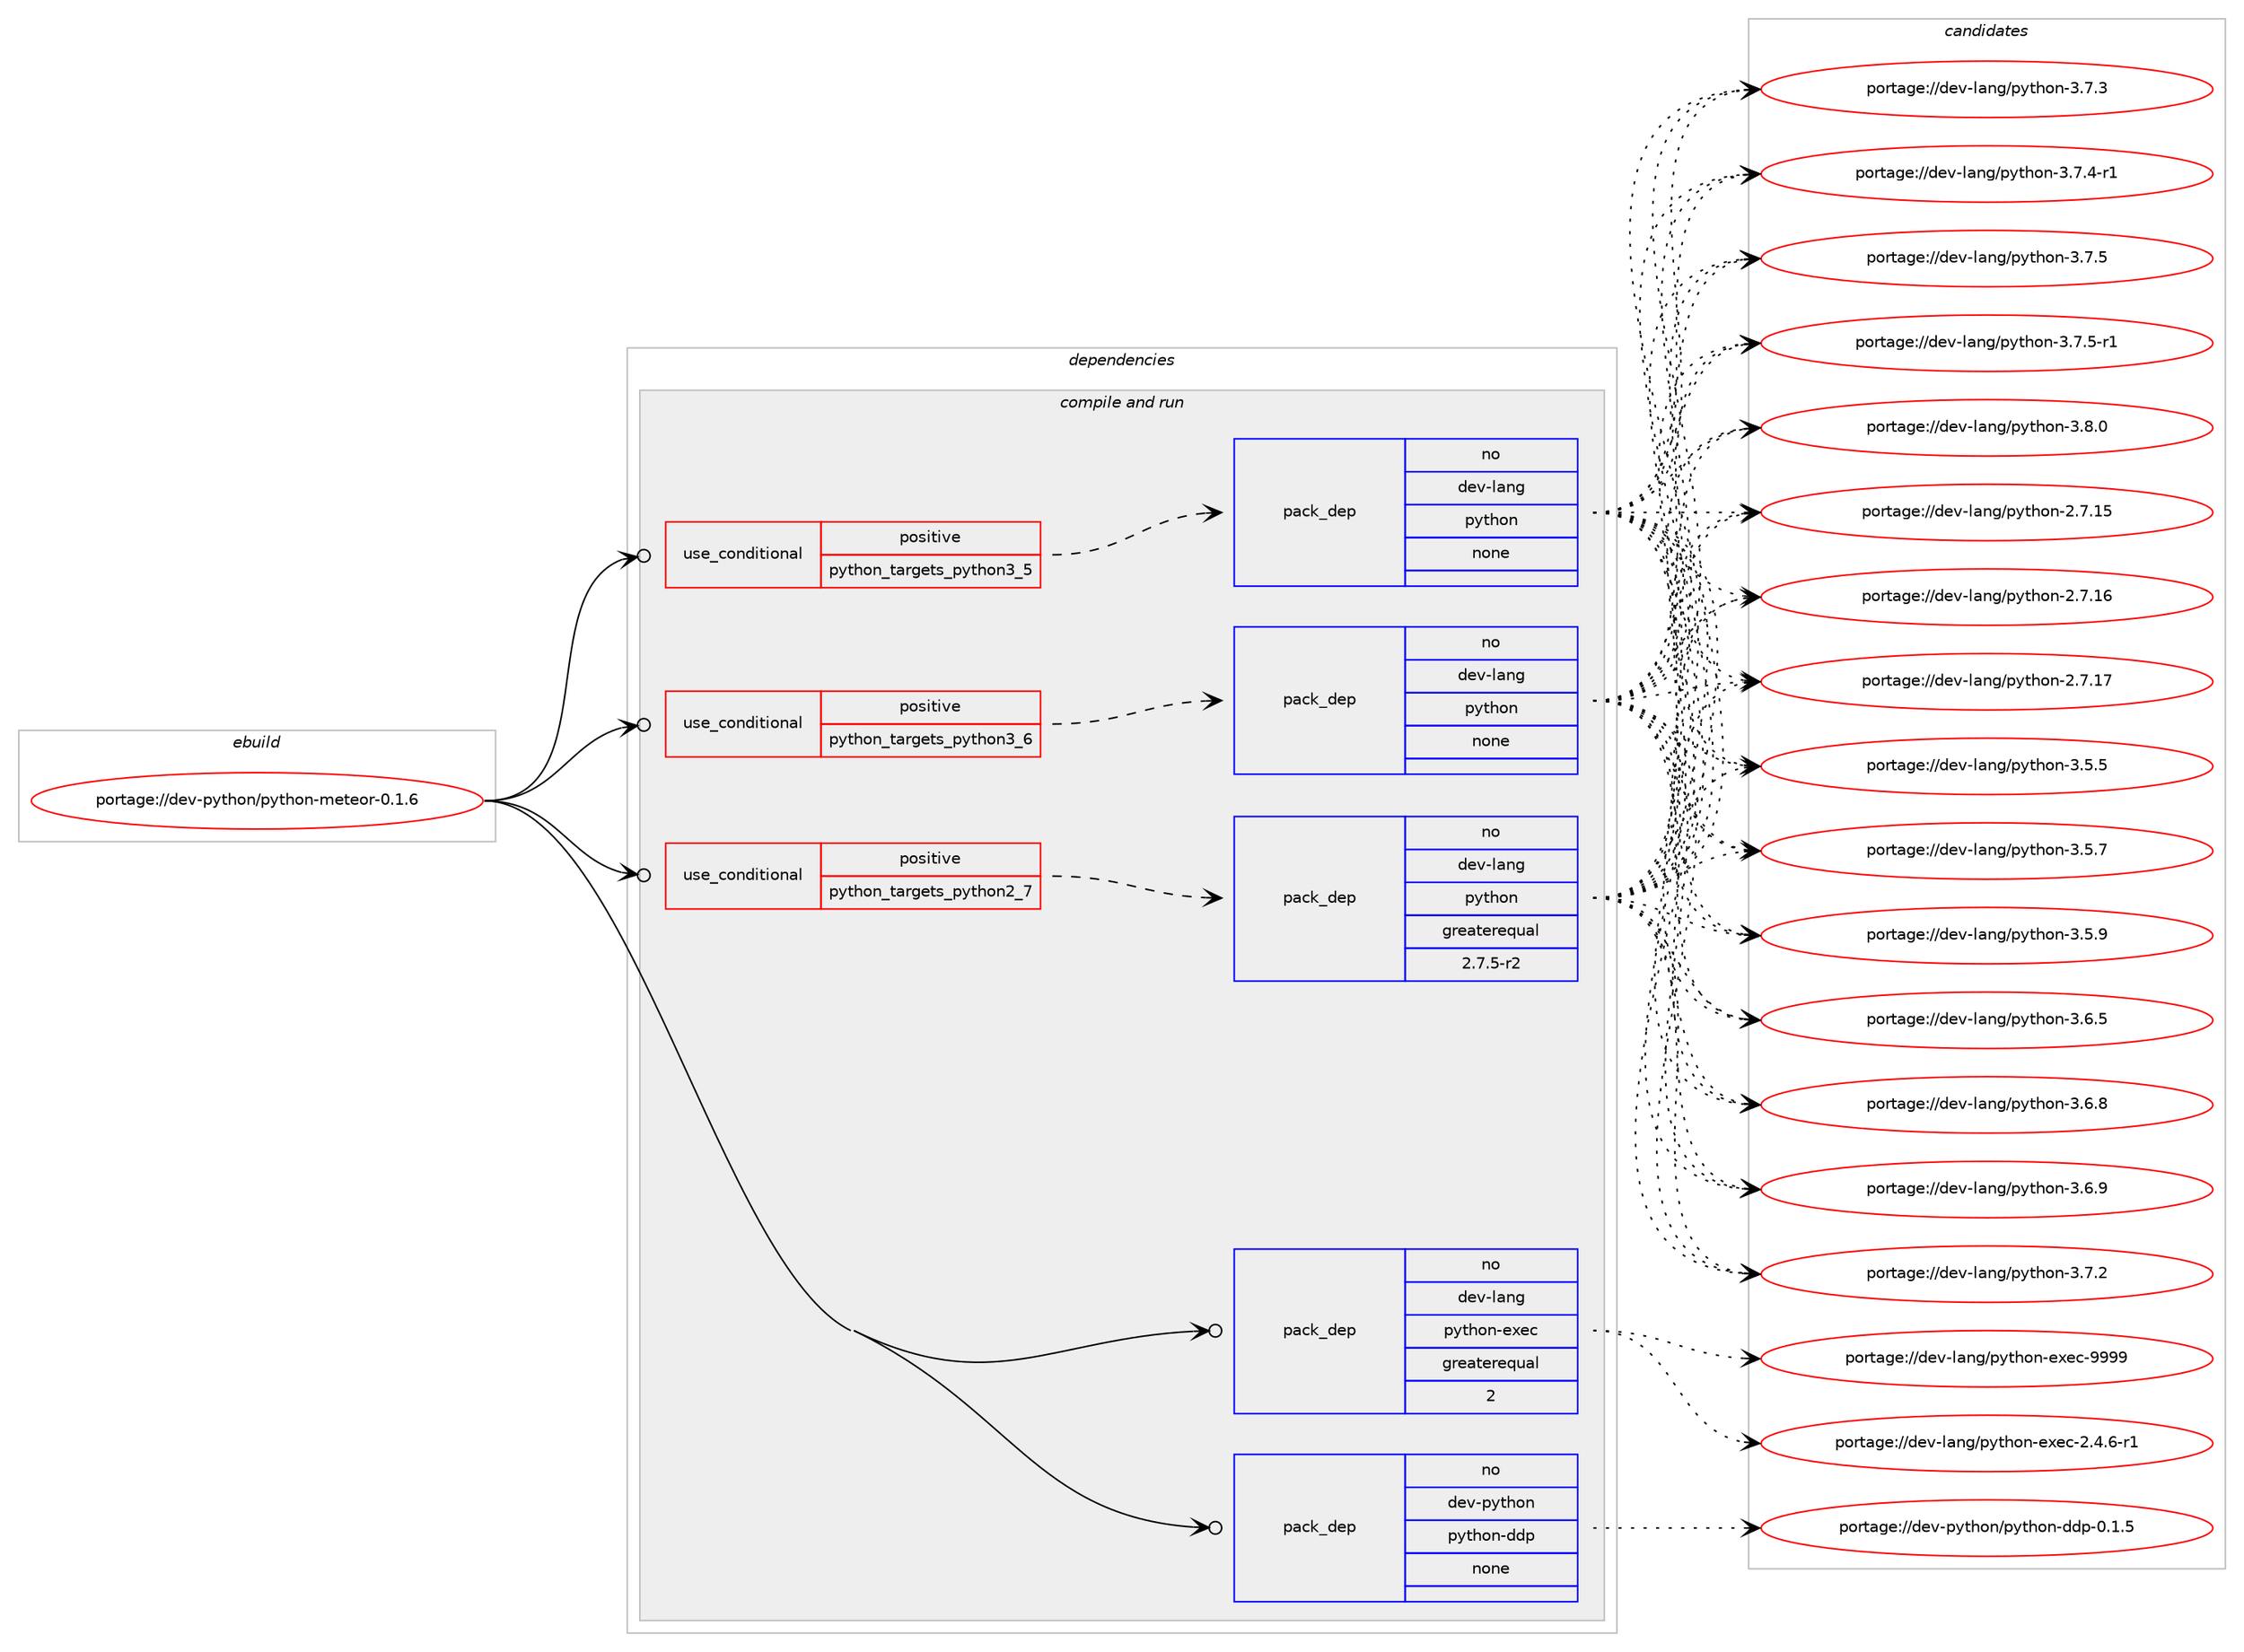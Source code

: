 digraph prolog {

# *************
# Graph options
# *************

newrank=true;
concentrate=true;
compound=true;
graph [rankdir=LR,fontname=Helvetica,fontsize=10,ranksep=1.5];#, ranksep=2.5, nodesep=0.2];
edge  [arrowhead=vee];
node  [fontname=Helvetica,fontsize=10];

# **********
# The ebuild
# **********

subgraph cluster_leftcol {
color=gray;
rank=same;
label=<<i>ebuild</i>>;
id [label="portage://dev-python/python-meteor-0.1.6", color=red, width=4, href="../dev-python/python-meteor-0.1.6.svg"];
}

# ****************
# The dependencies
# ****************

subgraph cluster_midcol {
color=gray;
label=<<i>dependencies</i>>;
subgraph cluster_compile {
fillcolor="#eeeeee";
style=filled;
label=<<i>compile</i>>;
}
subgraph cluster_compileandrun {
fillcolor="#eeeeee";
style=filled;
label=<<i>compile and run</i>>;
subgraph cond37046 {
dependency167049 [label=<<TABLE BORDER="0" CELLBORDER="1" CELLSPACING="0" CELLPADDING="4"><TR><TD ROWSPAN="3" CELLPADDING="10">use_conditional</TD></TR><TR><TD>positive</TD></TR><TR><TD>python_targets_python2_7</TD></TR></TABLE>>, shape=none, color=red];
subgraph pack126611 {
dependency167050 [label=<<TABLE BORDER="0" CELLBORDER="1" CELLSPACING="0" CELLPADDING="4" WIDTH="220"><TR><TD ROWSPAN="6" CELLPADDING="30">pack_dep</TD></TR><TR><TD WIDTH="110">no</TD></TR><TR><TD>dev-lang</TD></TR><TR><TD>python</TD></TR><TR><TD>greaterequal</TD></TR><TR><TD>2.7.5-r2</TD></TR></TABLE>>, shape=none, color=blue];
}
dependency167049:e -> dependency167050:w [weight=20,style="dashed",arrowhead="vee"];
}
id:e -> dependency167049:w [weight=20,style="solid",arrowhead="odotvee"];
subgraph cond37047 {
dependency167051 [label=<<TABLE BORDER="0" CELLBORDER="1" CELLSPACING="0" CELLPADDING="4"><TR><TD ROWSPAN="3" CELLPADDING="10">use_conditional</TD></TR><TR><TD>positive</TD></TR><TR><TD>python_targets_python3_5</TD></TR></TABLE>>, shape=none, color=red];
subgraph pack126612 {
dependency167052 [label=<<TABLE BORDER="0" CELLBORDER="1" CELLSPACING="0" CELLPADDING="4" WIDTH="220"><TR><TD ROWSPAN="6" CELLPADDING="30">pack_dep</TD></TR><TR><TD WIDTH="110">no</TD></TR><TR><TD>dev-lang</TD></TR><TR><TD>python</TD></TR><TR><TD>none</TD></TR><TR><TD></TD></TR></TABLE>>, shape=none, color=blue];
}
dependency167051:e -> dependency167052:w [weight=20,style="dashed",arrowhead="vee"];
}
id:e -> dependency167051:w [weight=20,style="solid",arrowhead="odotvee"];
subgraph cond37048 {
dependency167053 [label=<<TABLE BORDER="0" CELLBORDER="1" CELLSPACING="0" CELLPADDING="4"><TR><TD ROWSPAN="3" CELLPADDING="10">use_conditional</TD></TR><TR><TD>positive</TD></TR><TR><TD>python_targets_python3_6</TD></TR></TABLE>>, shape=none, color=red];
subgraph pack126613 {
dependency167054 [label=<<TABLE BORDER="0" CELLBORDER="1" CELLSPACING="0" CELLPADDING="4" WIDTH="220"><TR><TD ROWSPAN="6" CELLPADDING="30">pack_dep</TD></TR><TR><TD WIDTH="110">no</TD></TR><TR><TD>dev-lang</TD></TR><TR><TD>python</TD></TR><TR><TD>none</TD></TR><TR><TD></TD></TR></TABLE>>, shape=none, color=blue];
}
dependency167053:e -> dependency167054:w [weight=20,style="dashed",arrowhead="vee"];
}
id:e -> dependency167053:w [weight=20,style="solid",arrowhead="odotvee"];
subgraph pack126614 {
dependency167055 [label=<<TABLE BORDER="0" CELLBORDER="1" CELLSPACING="0" CELLPADDING="4" WIDTH="220"><TR><TD ROWSPAN="6" CELLPADDING="30">pack_dep</TD></TR><TR><TD WIDTH="110">no</TD></TR><TR><TD>dev-lang</TD></TR><TR><TD>python-exec</TD></TR><TR><TD>greaterequal</TD></TR><TR><TD>2</TD></TR></TABLE>>, shape=none, color=blue];
}
id:e -> dependency167055:w [weight=20,style="solid",arrowhead="odotvee"];
subgraph pack126615 {
dependency167056 [label=<<TABLE BORDER="0" CELLBORDER="1" CELLSPACING="0" CELLPADDING="4" WIDTH="220"><TR><TD ROWSPAN="6" CELLPADDING="30">pack_dep</TD></TR><TR><TD WIDTH="110">no</TD></TR><TR><TD>dev-python</TD></TR><TR><TD>python-ddp</TD></TR><TR><TD>none</TD></TR><TR><TD></TD></TR></TABLE>>, shape=none, color=blue];
}
id:e -> dependency167056:w [weight=20,style="solid",arrowhead="odotvee"];
}
subgraph cluster_run {
fillcolor="#eeeeee";
style=filled;
label=<<i>run</i>>;
}
}

# **************
# The candidates
# **************

subgraph cluster_choices {
rank=same;
color=gray;
label=<<i>candidates</i>>;

subgraph choice126611 {
color=black;
nodesep=1;
choiceportage10010111845108971101034711212111610411111045504655464953 [label="portage://dev-lang/python-2.7.15", color=red, width=4,href="../dev-lang/python-2.7.15.svg"];
choiceportage10010111845108971101034711212111610411111045504655464954 [label="portage://dev-lang/python-2.7.16", color=red, width=4,href="../dev-lang/python-2.7.16.svg"];
choiceportage10010111845108971101034711212111610411111045504655464955 [label="portage://dev-lang/python-2.7.17", color=red, width=4,href="../dev-lang/python-2.7.17.svg"];
choiceportage100101118451089711010347112121116104111110455146534653 [label="portage://dev-lang/python-3.5.5", color=red, width=4,href="../dev-lang/python-3.5.5.svg"];
choiceportage100101118451089711010347112121116104111110455146534655 [label="portage://dev-lang/python-3.5.7", color=red, width=4,href="../dev-lang/python-3.5.7.svg"];
choiceportage100101118451089711010347112121116104111110455146534657 [label="portage://dev-lang/python-3.5.9", color=red, width=4,href="../dev-lang/python-3.5.9.svg"];
choiceportage100101118451089711010347112121116104111110455146544653 [label="portage://dev-lang/python-3.6.5", color=red, width=4,href="../dev-lang/python-3.6.5.svg"];
choiceportage100101118451089711010347112121116104111110455146544656 [label="portage://dev-lang/python-3.6.8", color=red, width=4,href="../dev-lang/python-3.6.8.svg"];
choiceportage100101118451089711010347112121116104111110455146544657 [label="portage://dev-lang/python-3.6.9", color=red, width=4,href="../dev-lang/python-3.6.9.svg"];
choiceportage100101118451089711010347112121116104111110455146554650 [label="portage://dev-lang/python-3.7.2", color=red, width=4,href="../dev-lang/python-3.7.2.svg"];
choiceportage100101118451089711010347112121116104111110455146554651 [label="portage://dev-lang/python-3.7.3", color=red, width=4,href="../dev-lang/python-3.7.3.svg"];
choiceportage1001011184510897110103471121211161041111104551465546524511449 [label="portage://dev-lang/python-3.7.4-r1", color=red, width=4,href="../dev-lang/python-3.7.4-r1.svg"];
choiceportage100101118451089711010347112121116104111110455146554653 [label="portage://dev-lang/python-3.7.5", color=red, width=4,href="../dev-lang/python-3.7.5.svg"];
choiceportage1001011184510897110103471121211161041111104551465546534511449 [label="portage://dev-lang/python-3.7.5-r1", color=red, width=4,href="../dev-lang/python-3.7.5-r1.svg"];
choiceportage100101118451089711010347112121116104111110455146564648 [label="portage://dev-lang/python-3.8.0", color=red, width=4,href="../dev-lang/python-3.8.0.svg"];
dependency167050:e -> choiceportage10010111845108971101034711212111610411111045504655464953:w [style=dotted,weight="100"];
dependency167050:e -> choiceportage10010111845108971101034711212111610411111045504655464954:w [style=dotted,weight="100"];
dependency167050:e -> choiceportage10010111845108971101034711212111610411111045504655464955:w [style=dotted,weight="100"];
dependency167050:e -> choiceportage100101118451089711010347112121116104111110455146534653:w [style=dotted,weight="100"];
dependency167050:e -> choiceportage100101118451089711010347112121116104111110455146534655:w [style=dotted,weight="100"];
dependency167050:e -> choiceportage100101118451089711010347112121116104111110455146534657:w [style=dotted,weight="100"];
dependency167050:e -> choiceportage100101118451089711010347112121116104111110455146544653:w [style=dotted,weight="100"];
dependency167050:e -> choiceportage100101118451089711010347112121116104111110455146544656:w [style=dotted,weight="100"];
dependency167050:e -> choiceportage100101118451089711010347112121116104111110455146544657:w [style=dotted,weight="100"];
dependency167050:e -> choiceportage100101118451089711010347112121116104111110455146554650:w [style=dotted,weight="100"];
dependency167050:e -> choiceportage100101118451089711010347112121116104111110455146554651:w [style=dotted,weight="100"];
dependency167050:e -> choiceportage1001011184510897110103471121211161041111104551465546524511449:w [style=dotted,weight="100"];
dependency167050:e -> choiceportage100101118451089711010347112121116104111110455146554653:w [style=dotted,weight="100"];
dependency167050:e -> choiceportage1001011184510897110103471121211161041111104551465546534511449:w [style=dotted,weight="100"];
dependency167050:e -> choiceportage100101118451089711010347112121116104111110455146564648:w [style=dotted,weight="100"];
}
subgraph choice126612 {
color=black;
nodesep=1;
choiceportage10010111845108971101034711212111610411111045504655464953 [label="portage://dev-lang/python-2.7.15", color=red, width=4,href="../dev-lang/python-2.7.15.svg"];
choiceportage10010111845108971101034711212111610411111045504655464954 [label="portage://dev-lang/python-2.7.16", color=red, width=4,href="../dev-lang/python-2.7.16.svg"];
choiceportage10010111845108971101034711212111610411111045504655464955 [label="portage://dev-lang/python-2.7.17", color=red, width=4,href="../dev-lang/python-2.7.17.svg"];
choiceportage100101118451089711010347112121116104111110455146534653 [label="portage://dev-lang/python-3.5.5", color=red, width=4,href="../dev-lang/python-3.5.5.svg"];
choiceportage100101118451089711010347112121116104111110455146534655 [label="portage://dev-lang/python-3.5.7", color=red, width=4,href="../dev-lang/python-3.5.7.svg"];
choiceportage100101118451089711010347112121116104111110455146534657 [label="portage://dev-lang/python-3.5.9", color=red, width=4,href="../dev-lang/python-3.5.9.svg"];
choiceportage100101118451089711010347112121116104111110455146544653 [label="portage://dev-lang/python-3.6.5", color=red, width=4,href="../dev-lang/python-3.6.5.svg"];
choiceportage100101118451089711010347112121116104111110455146544656 [label="portage://dev-lang/python-3.6.8", color=red, width=4,href="../dev-lang/python-3.6.8.svg"];
choiceportage100101118451089711010347112121116104111110455146544657 [label="portage://dev-lang/python-3.6.9", color=red, width=4,href="../dev-lang/python-3.6.9.svg"];
choiceportage100101118451089711010347112121116104111110455146554650 [label="portage://dev-lang/python-3.7.2", color=red, width=4,href="../dev-lang/python-3.7.2.svg"];
choiceportage100101118451089711010347112121116104111110455146554651 [label="portage://dev-lang/python-3.7.3", color=red, width=4,href="../dev-lang/python-3.7.3.svg"];
choiceportage1001011184510897110103471121211161041111104551465546524511449 [label="portage://dev-lang/python-3.7.4-r1", color=red, width=4,href="../dev-lang/python-3.7.4-r1.svg"];
choiceportage100101118451089711010347112121116104111110455146554653 [label="portage://dev-lang/python-3.7.5", color=red, width=4,href="../dev-lang/python-3.7.5.svg"];
choiceportage1001011184510897110103471121211161041111104551465546534511449 [label="portage://dev-lang/python-3.7.5-r1", color=red, width=4,href="../dev-lang/python-3.7.5-r1.svg"];
choiceportage100101118451089711010347112121116104111110455146564648 [label="portage://dev-lang/python-3.8.0", color=red, width=4,href="../dev-lang/python-3.8.0.svg"];
dependency167052:e -> choiceportage10010111845108971101034711212111610411111045504655464953:w [style=dotted,weight="100"];
dependency167052:e -> choiceportage10010111845108971101034711212111610411111045504655464954:w [style=dotted,weight="100"];
dependency167052:e -> choiceportage10010111845108971101034711212111610411111045504655464955:w [style=dotted,weight="100"];
dependency167052:e -> choiceportage100101118451089711010347112121116104111110455146534653:w [style=dotted,weight="100"];
dependency167052:e -> choiceportage100101118451089711010347112121116104111110455146534655:w [style=dotted,weight="100"];
dependency167052:e -> choiceportage100101118451089711010347112121116104111110455146534657:w [style=dotted,weight="100"];
dependency167052:e -> choiceportage100101118451089711010347112121116104111110455146544653:w [style=dotted,weight="100"];
dependency167052:e -> choiceportage100101118451089711010347112121116104111110455146544656:w [style=dotted,weight="100"];
dependency167052:e -> choiceportage100101118451089711010347112121116104111110455146544657:w [style=dotted,weight="100"];
dependency167052:e -> choiceportage100101118451089711010347112121116104111110455146554650:w [style=dotted,weight="100"];
dependency167052:e -> choiceportage100101118451089711010347112121116104111110455146554651:w [style=dotted,weight="100"];
dependency167052:e -> choiceportage1001011184510897110103471121211161041111104551465546524511449:w [style=dotted,weight="100"];
dependency167052:e -> choiceportage100101118451089711010347112121116104111110455146554653:w [style=dotted,weight="100"];
dependency167052:e -> choiceportage1001011184510897110103471121211161041111104551465546534511449:w [style=dotted,weight="100"];
dependency167052:e -> choiceportage100101118451089711010347112121116104111110455146564648:w [style=dotted,weight="100"];
}
subgraph choice126613 {
color=black;
nodesep=1;
choiceportage10010111845108971101034711212111610411111045504655464953 [label="portage://dev-lang/python-2.7.15", color=red, width=4,href="../dev-lang/python-2.7.15.svg"];
choiceportage10010111845108971101034711212111610411111045504655464954 [label="portage://dev-lang/python-2.7.16", color=red, width=4,href="../dev-lang/python-2.7.16.svg"];
choiceportage10010111845108971101034711212111610411111045504655464955 [label="portage://dev-lang/python-2.7.17", color=red, width=4,href="../dev-lang/python-2.7.17.svg"];
choiceportage100101118451089711010347112121116104111110455146534653 [label="portage://dev-lang/python-3.5.5", color=red, width=4,href="../dev-lang/python-3.5.5.svg"];
choiceportage100101118451089711010347112121116104111110455146534655 [label="portage://dev-lang/python-3.5.7", color=red, width=4,href="../dev-lang/python-3.5.7.svg"];
choiceportage100101118451089711010347112121116104111110455146534657 [label="portage://dev-lang/python-3.5.9", color=red, width=4,href="../dev-lang/python-3.5.9.svg"];
choiceportage100101118451089711010347112121116104111110455146544653 [label="portage://dev-lang/python-3.6.5", color=red, width=4,href="../dev-lang/python-3.6.5.svg"];
choiceportage100101118451089711010347112121116104111110455146544656 [label="portage://dev-lang/python-3.6.8", color=red, width=4,href="../dev-lang/python-3.6.8.svg"];
choiceportage100101118451089711010347112121116104111110455146544657 [label="portage://dev-lang/python-3.6.9", color=red, width=4,href="../dev-lang/python-3.6.9.svg"];
choiceportage100101118451089711010347112121116104111110455146554650 [label="portage://dev-lang/python-3.7.2", color=red, width=4,href="../dev-lang/python-3.7.2.svg"];
choiceportage100101118451089711010347112121116104111110455146554651 [label="portage://dev-lang/python-3.7.3", color=red, width=4,href="../dev-lang/python-3.7.3.svg"];
choiceportage1001011184510897110103471121211161041111104551465546524511449 [label="portage://dev-lang/python-3.7.4-r1", color=red, width=4,href="../dev-lang/python-3.7.4-r1.svg"];
choiceportage100101118451089711010347112121116104111110455146554653 [label="portage://dev-lang/python-3.7.5", color=red, width=4,href="../dev-lang/python-3.7.5.svg"];
choiceportage1001011184510897110103471121211161041111104551465546534511449 [label="portage://dev-lang/python-3.7.5-r1", color=red, width=4,href="../dev-lang/python-3.7.5-r1.svg"];
choiceportage100101118451089711010347112121116104111110455146564648 [label="portage://dev-lang/python-3.8.0", color=red, width=4,href="../dev-lang/python-3.8.0.svg"];
dependency167054:e -> choiceportage10010111845108971101034711212111610411111045504655464953:w [style=dotted,weight="100"];
dependency167054:e -> choiceportage10010111845108971101034711212111610411111045504655464954:w [style=dotted,weight="100"];
dependency167054:e -> choiceportage10010111845108971101034711212111610411111045504655464955:w [style=dotted,weight="100"];
dependency167054:e -> choiceportage100101118451089711010347112121116104111110455146534653:w [style=dotted,weight="100"];
dependency167054:e -> choiceportage100101118451089711010347112121116104111110455146534655:w [style=dotted,weight="100"];
dependency167054:e -> choiceportage100101118451089711010347112121116104111110455146534657:w [style=dotted,weight="100"];
dependency167054:e -> choiceportage100101118451089711010347112121116104111110455146544653:w [style=dotted,weight="100"];
dependency167054:e -> choiceportage100101118451089711010347112121116104111110455146544656:w [style=dotted,weight="100"];
dependency167054:e -> choiceportage100101118451089711010347112121116104111110455146544657:w [style=dotted,weight="100"];
dependency167054:e -> choiceportage100101118451089711010347112121116104111110455146554650:w [style=dotted,weight="100"];
dependency167054:e -> choiceportage100101118451089711010347112121116104111110455146554651:w [style=dotted,weight="100"];
dependency167054:e -> choiceportage1001011184510897110103471121211161041111104551465546524511449:w [style=dotted,weight="100"];
dependency167054:e -> choiceportage100101118451089711010347112121116104111110455146554653:w [style=dotted,weight="100"];
dependency167054:e -> choiceportage1001011184510897110103471121211161041111104551465546534511449:w [style=dotted,weight="100"];
dependency167054:e -> choiceportage100101118451089711010347112121116104111110455146564648:w [style=dotted,weight="100"];
}
subgraph choice126614 {
color=black;
nodesep=1;
choiceportage10010111845108971101034711212111610411111045101120101994550465246544511449 [label="portage://dev-lang/python-exec-2.4.6-r1", color=red, width=4,href="../dev-lang/python-exec-2.4.6-r1.svg"];
choiceportage10010111845108971101034711212111610411111045101120101994557575757 [label="portage://dev-lang/python-exec-9999", color=red, width=4,href="../dev-lang/python-exec-9999.svg"];
dependency167055:e -> choiceportage10010111845108971101034711212111610411111045101120101994550465246544511449:w [style=dotted,weight="100"];
dependency167055:e -> choiceportage10010111845108971101034711212111610411111045101120101994557575757:w [style=dotted,weight="100"];
}
subgraph choice126615 {
color=black;
nodesep=1;
choiceportage100101118451121211161041111104711212111610411111045100100112454846494653 [label="portage://dev-python/python-ddp-0.1.5", color=red, width=4,href="../dev-python/python-ddp-0.1.5.svg"];
dependency167056:e -> choiceportage100101118451121211161041111104711212111610411111045100100112454846494653:w [style=dotted,weight="100"];
}
}

}
